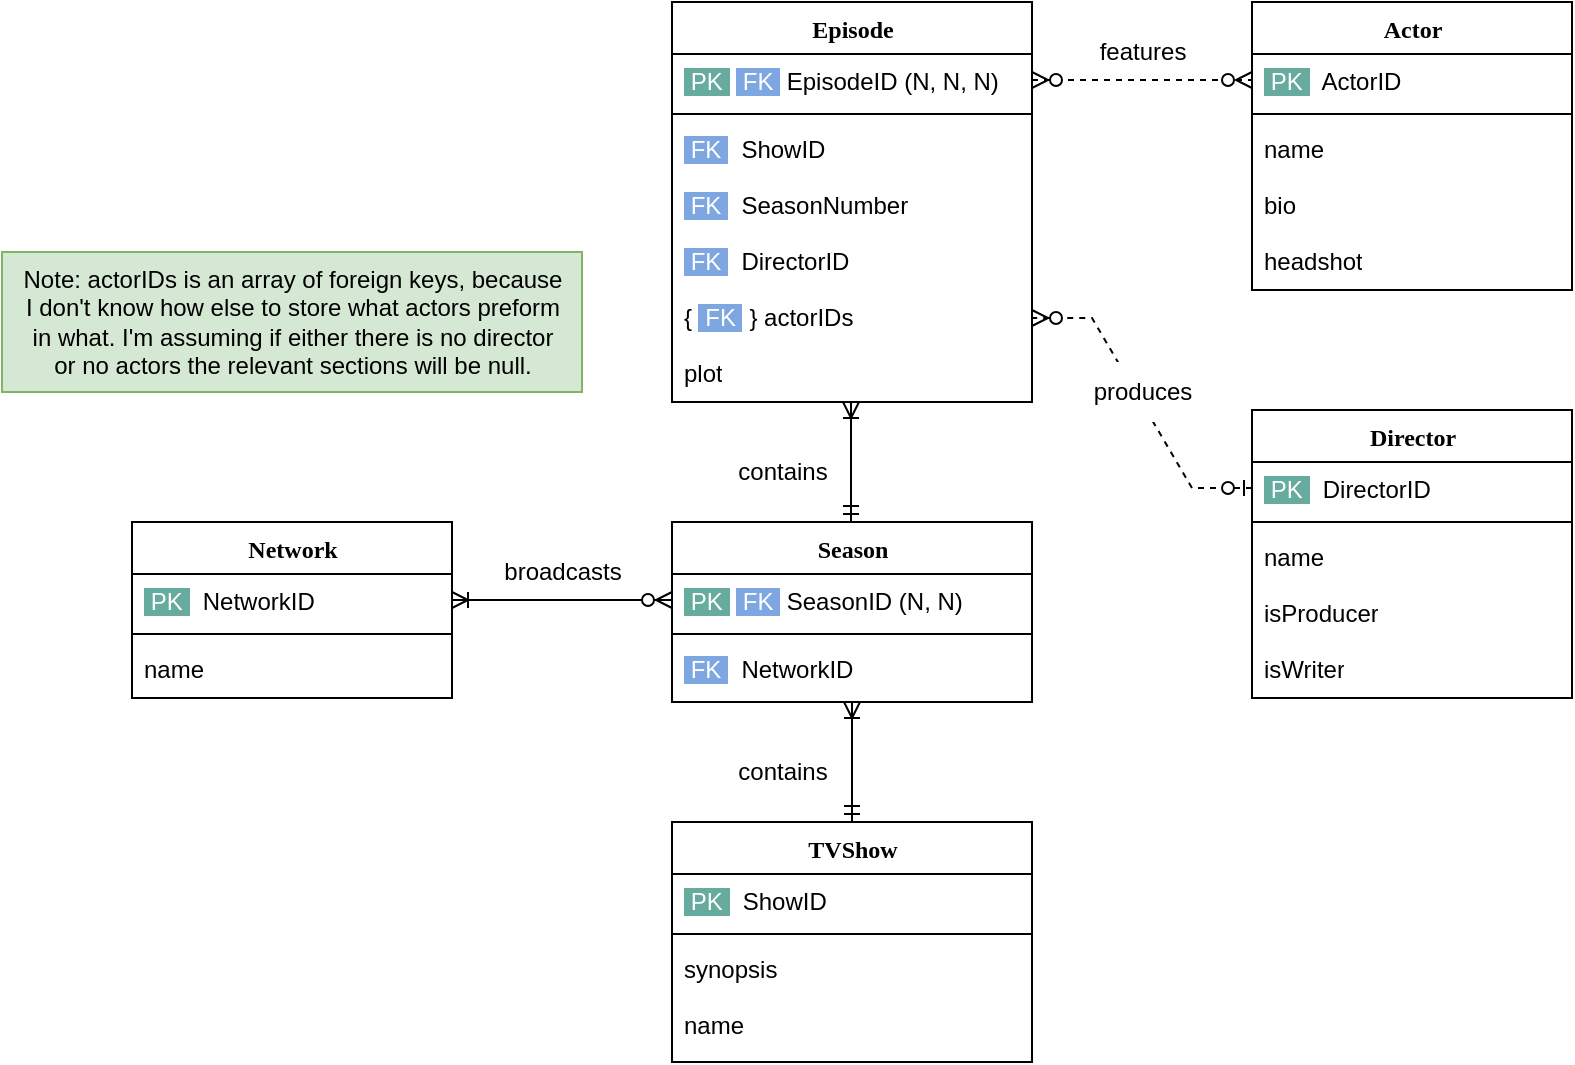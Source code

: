 <mxfile version="20.8.22" type="github">
  <diagram name="Page-1" id="9f46799a-70d6-7492-0946-bef42562c5a5">
    <mxGraphModel dx="953" dy="1414" grid="1" gridSize="10" guides="1" tooltips="1" connect="1" arrows="1" fold="1" page="1" pageScale="1" pageWidth="1100" pageHeight="850" background="none" math="0" shadow="0">
      <root>
        <mxCell id="0" />
        <mxCell id="1" parent="0" />
        <mxCell id="78961159f06e98e8-30" value="Season" style="swimlane;html=1;fontStyle=1;align=center;verticalAlign=top;childLayout=stackLayout;horizontal=1;startSize=26;horizontalStack=0;resizeParent=1;resizeLast=0;collapsible=1;marginBottom=0;swimlaneFillColor=#ffffff;rounded=0;shadow=0;comic=0;labelBackgroundColor=none;strokeWidth=1;fillColor=none;fontFamily=Verdana;fontSize=12" parent="1" vertex="1">
          <mxGeometry x="410" y="100" width="180" height="90" as="geometry" />
        </mxCell>
        <mxCell id="Vlh3JmPPSU1lP7K6o-YA-1" value="&lt;font style=&quot;border-color: var(--border-color); background-color: rgb(103, 171, 159);&quot; color=&quot;#ffffff&quot;&gt;&amp;nbsp;PK&amp;nbsp;&lt;/font&gt;&amp;nbsp;&lt;font style=&quot;background-color: rgb(126, 166, 224);&quot; color=&quot;#ffffff&quot;&gt; FK &lt;/font&gt;&amp;nbsp;SeasonID (N, N)" style="text;html=1;strokeColor=none;fillColor=none;align=left;verticalAlign=top;spacingLeft=4;spacingRight=4;whiteSpace=wrap;overflow=hidden;rotatable=0;points=[[0,0.5],[1,0.5]];portConstraint=eastwest;" parent="78961159f06e98e8-30" vertex="1">
          <mxGeometry y="26" width="180" height="26" as="geometry" />
        </mxCell>
        <mxCell id="78961159f06e98e8-38" value="" style="line;html=1;strokeWidth=1;fillColor=none;align=left;verticalAlign=middle;spacingTop=-1;spacingLeft=3;spacingRight=3;rotatable=0;labelPosition=right;points=[];portConstraint=eastwest;" parent="78961159f06e98e8-30" vertex="1">
          <mxGeometry y="52" width="180" height="8" as="geometry" />
        </mxCell>
        <mxCell id="Vlh3JmPPSU1lP7K6o-YA-3" value="&lt;font style=&quot;border-color: var(--border-color); background-color: rgb(126, 166, 224);&quot; color=&quot;#ffffff&quot;&gt;&amp;nbsp;FK &lt;/font&gt;&lt;font style=&quot;border-color: var(--border-color);&quot; color=&quot;#ffffff&quot;&gt;&amp;nbsp;&lt;/font&gt;&lt;font style=&quot;border-color: var(--border-color);&quot;&gt; Network&lt;/font&gt;&lt;font style=&quot;border-color: var(--border-color); background-color: rgb(255, 255, 255);&quot;&gt;ID&lt;/font&gt;" style="text;html=1;strokeColor=none;fillColor=none;align=left;verticalAlign=top;spacingLeft=4;spacingRight=4;whiteSpace=wrap;overflow=hidden;rotatable=0;points=[[0,0.5],[1,0.5]];portConstraint=eastwest;" parent="78961159f06e98e8-30" vertex="1">
          <mxGeometry y="60" width="180" height="28" as="geometry" />
        </mxCell>
        <mxCell id="Vlh3JmPPSU1lP7K6o-YA-6" value="Network" style="swimlane;html=1;fontStyle=1;align=center;verticalAlign=top;childLayout=stackLayout;horizontal=1;startSize=26;horizontalStack=0;resizeParent=1;resizeLast=0;collapsible=1;marginBottom=0;swimlaneFillColor=#ffffff;rounded=0;shadow=0;comic=0;labelBackgroundColor=none;strokeWidth=1;fillColor=none;fontFamily=Verdana;fontSize=12" parent="1" vertex="1">
          <mxGeometry x="140" y="100" width="160" height="88" as="geometry" />
        </mxCell>
        <mxCell id="Vlh3JmPPSU1lP7K6o-YA-7" value="&lt;font style=&quot;border-color: var(--border-color); background-color: rgb(103, 171, 159);&quot; color=&quot;#ffffff&quot;&gt;&amp;nbsp;PK&amp;nbsp;&lt;/font&gt;&amp;nbsp; NetworkID&amp;nbsp;" style="text;html=1;strokeColor=none;fillColor=none;align=left;verticalAlign=top;spacingLeft=4;spacingRight=4;whiteSpace=wrap;overflow=hidden;rotatable=0;points=[[0,0.5],[1,0.5]];portConstraint=eastwest;" parent="Vlh3JmPPSU1lP7K6o-YA-6" vertex="1">
          <mxGeometry y="26" width="160" height="26" as="geometry" />
        </mxCell>
        <mxCell id="Vlh3JmPPSU1lP7K6o-YA-8" value="" style="line;html=1;strokeWidth=1;fillColor=none;align=left;verticalAlign=middle;spacingTop=-1;spacingLeft=3;spacingRight=3;rotatable=0;labelPosition=right;points=[];portConstraint=eastwest;" parent="Vlh3JmPPSU1lP7K6o-YA-6" vertex="1">
          <mxGeometry y="52" width="160" height="8" as="geometry" />
        </mxCell>
        <mxCell id="Vlh3JmPPSU1lP7K6o-YA-10" value="&lt;font style=&quot;border-color: var(--border-color);&quot;&gt;name&lt;/font&gt;" style="text;html=1;strokeColor=none;fillColor=none;align=left;verticalAlign=top;spacingLeft=4;spacingRight=4;whiteSpace=wrap;overflow=hidden;rotatable=0;points=[[0,0.5],[1,0.5]];portConstraint=eastwest;" parent="Vlh3JmPPSU1lP7K6o-YA-6" vertex="1">
          <mxGeometry y="60" width="160" height="28" as="geometry" />
        </mxCell>
        <mxCell id="Vlh3JmPPSU1lP7K6o-YA-11" value="TVShow" style="swimlane;html=1;fontStyle=1;align=center;verticalAlign=top;childLayout=stackLayout;horizontal=1;startSize=26;horizontalStack=0;resizeParent=1;resizeLast=0;collapsible=1;marginBottom=0;swimlaneFillColor=#ffffff;rounded=0;shadow=0;comic=0;labelBackgroundColor=none;strokeWidth=1;fillColor=none;fontFamily=Verdana;fontSize=12" parent="1" vertex="1">
          <mxGeometry x="410" y="250" width="180" height="120" as="geometry" />
        </mxCell>
        <mxCell id="Vlh3JmPPSU1lP7K6o-YA-12" value="&lt;font style=&quot;border-color: var(--border-color); background-color: rgb(103, 171, 159);&quot; color=&quot;#ffffff&quot;&gt;&amp;nbsp;PK&amp;nbsp;&lt;/font&gt;&amp;nbsp; ShowID&amp;nbsp;" style="text;html=1;strokeColor=none;fillColor=none;align=left;verticalAlign=top;spacingLeft=4;spacingRight=4;whiteSpace=wrap;overflow=hidden;rotatable=0;points=[[0,0.5],[1,0.5]];portConstraint=eastwest;" parent="Vlh3JmPPSU1lP7K6o-YA-11" vertex="1">
          <mxGeometry y="26" width="180" height="26" as="geometry" />
        </mxCell>
        <mxCell id="Vlh3JmPPSU1lP7K6o-YA-13" value="" style="line;html=1;strokeWidth=1;fillColor=none;align=left;verticalAlign=middle;spacingTop=-1;spacingLeft=3;spacingRight=3;rotatable=0;labelPosition=right;points=[];portConstraint=eastwest;" parent="Vlh3JmPPSU1lP7K6o-YA-11" vertex="1">
          <mxGeometry y="52" width="180" height="8" as="geometry" />
        </mxCell>
        <mxCell id="Vlh3JmPPSU1lP7K6o-YA-15" value="synopsis" style="text;html=1;strokeColor=none;fillColor=none;align=left;verticalAlign=top;spacingLeft=4;spacingRight=4;whiteSpace=wrap;overflow=hidden;rotatable=0;points=[[0,0.5],[1,0.5]];portConstraint=eastwest;" parent="Vlh3JmPPSU1lP7K6o-YA-11" vertex="1">
          <mxGeometry y="60" width="180" height="28" as="geometry" />
        </mxCell>
        <mxCell id="Vlh3JmPPSU1lP7K6o-YA-16" value="name" style="text;html=1;strokeColor=none;fillColor=none;align=left;verticalAlign=top;spacingLeft=4;spacingRight=4;whiteSpace=wrap;overflow=hidden;rotatable=0;points=[[0,0.5],[1,0.5]];portConstraint=eastwest;" parent="Vlh3JmPPSU1lP7K6o-YA-11" vertex="1">
          <mxGeometry y="88" width="180" height="28" as="geometry" />
        </mxCell>
        <mxCell id="Vlh3JmPPSU1lP7K6o-YA-18" value="Episode" style="swimlane;html=1;fontStyle=1;align=center;verticalAlign=top;childLayout=stackLayout;horizontal=1;startSize=26;horizontalStack=0;resizeParent=1;resizeLast=0;collapsible=1;marginBottom=0;swimlaneFillColor=#ffffff;rounded=0;shadow=0;comic=0;labelBackgroundColor=none;strokeWidth=1;fillColor=none;fontFamily=Verdana;fontSize=12" parent="1" vertex="1">
          <mxGeometry x="410" y="-160" width="180" height="200" as="geometry" />
        </mxCell>
        <mxCell id="Vlh3JmPPSU1lP7K6o-YA-42" value="&lt;font style=&quot;border-color: var(--border-color); background-color: rgb(103, 171, 159);&quot; color=&quot;#ffffff&quot;&gt;&amp;nbsp;PK&amp;nbsp;&lt;/font&gt;&amp;nbsp;&lt;font style=&quot;background-color: rgb(126, 166, 224);&quot; color=&quot;#ffffff&quot;&gt; FK &lt;/font&gt;&amp;nbsp;EpisodeID (N, N, N)" style="text;html=1;strokeColor=none;fillColor=none;align=left;verticalAlign=top;spacingLeft=4;spacingRight=4;whiteSpace=wrap;overflow=hidden;rotatable=0;points=[[0,0.5],[1,0.5]];portConstraint=eastwest;" parent="Vlh3JmPPSU1lP7K6o-YA-18" vertex="1">
          <mxGeometry y="26" width="180" height="26" as="geometry" />
        </mxCell>
        <mxCell id="Vlh3JmPPSU1lP7K6o-YA-20" value="" style="line;html=1;strokeWidth=1;fillColor=none;align=left;verticalAlign=middle;spacingTop=-1;spacingLeft=3;spacingRight=3;rotatable=0;labelPosition=right;points=[];portConstraint=eastwest;" parent="Vlh3JmPPSU1lP7K6o-YA-18" vertex="1">
          <mxGeometry y="52" width="180" height="8" as="geometry" />
        </mxCell>
        <mxCell id="Vlh3JmPPSU1lP7K6o-YA-21" value="&lt;font style=&quot;border-color: var(--border-color); background-color: rgb(126, 166, 224);&quot; color=&quot;#ffffff&quot;&gt;&amp;nbsp;FK &lt;/font&gt;&lt;font style=&quot;border-color: var(--border-color);&quot; color=&quot;#ffffff&quot;&gt;&amp;nbsp;&amp;nbsp;&lt;/font&gt;&lt;font style=&quot;border-color: var(--border-color); background-color: rgb(255, 255, 255);&quot;&gt;ShowID&lt;/font&gt;" style="text;html=1;strokeColor=none;fillColor=none;align=left;verticalAlign=top;spacingLeft=4;spacingRight=4;whiteSpace=wrap;overflow=hidden;rotatable=0;points=[[0,0.5],[1,0.5]];portConstraint=eastwest;" parent="Vlh3JmPPSU1lP7K6o-YA-18" vertex="1">
          <mxGeometry y="60" width="180" height="28" as="geometry" />
        </mxCell>
        <mxCell id="Vlh3JmPPSU1lP7K6o-YA-22" value="&lt;font style=&quot;border-color: var(--border-color); background-color: rgb(126, 166, 224);&quot; color=&quot;#ffffff&quot;&gt;&amp;nbsp;FK &lt;/font&gt;&lt;font style=&quot;border-color: var(--border-color);&quot; color=&quot;#ffffff&quot;&gt;&amp;nbsp;&lt;/font&gt;&lt;font style=&quot;border-color: var(--border-color);&quot;&gt;&amp;nbsp;SeasonNumber&lt;/font&gt;" style="text;html=1;strokeColor=none;fillColor=none;align=left;verticalAlign=top;spacingLeft=4;spacingRight=4;whiteSpace=wrap;overflow=hidden;rotatable=0;points=[[0,0.5],[1,0.5]];portConstraint=eastwest;" parent="Vlh3JmPPSU1lP7K6o-YA-18" vertex="1">
          <mxGeometry y="88" width="180" height="28" as="geometry" />
        </mxCell>
        <mxCell id="Vlh3JmPPSU1lP7K6o-YA-32" value="&lt;font style=&quot;border-color: var(--border-color); background-color: rgb(126, 166, 224);&quot; color=&quot;#ffffff&quot;&gt;&amp;nbsp;FK &lt;/font&gt;&lt;font style=&quot;border-color: var(--border-color);&quot; color=&quot;#ffffff&quot;&gt;&amp;nbsp;&lt;/font&gt;&lt;font style=&quot;border-color: var(--border-color);&quot;&gt;&amp;nbsp;DirectorID&lt;/font&gt;" style="text;html=1;strokeColor=none;fillColor=none;align=left;verticalAlign=top;spacingLeft=4;spacingRight=4;whiteSpace=wrap;overflow=hidden;rotatable=0;points=[[0,0.5],[1,0.5]];portConstraint=eastwest;" parent="Vlh3JmPPSU1lP7K6o-YA-18" vertex="1">
          <mxGeometry y="116" width="180" height="28" as="geometry" />
        </mxCell>
        <mxCell id="Vlh3JmPPSU1lP7K6o-YA-33" value="&lt;font style=&quot;border-color: var(--border-color); background-color: rgb(255, 255, 255);&quot;&gt;{ &lt;/font&gt;&lt;font style=&quot;border-color: var(--border-color); background-color: rgb(126, 166, 224);&quot; color=&quot;#ffffff&quot;&gt;&amp;nbsp;FK &lt;/font&gt;&lt;font style=&quot;border-color: var(--border-color);&quot;&gt;&amp;nbsp;} actorIDs&lt;/font&gt;" style="text;html=1;strokeColor=none;fillColor=none;align=left;verticalAlign=top;spacingLeft=4;spacingRight=4;whiteSpace=wrap;overflow=hidden;rotatable=0;points=[[0,0.5],[1,0.5]];portConstraint=eastwest;" parent="Vlh3JmPPSU1lP7K6o-YA-18" vertex="1">
          <mxGeometry y="144" width="180" height="28" as="geometry" />
        </mxCell>
        <mxCell id="Vlh3JmPPSU1lP7K6o-YA-23" value="plot" style="text;html=1;strokeColor=none;fillColor=none;align=left;verticalAlign=top;spacingLeft=4;spacingRight=4;whiteSpace=wrap;overflow=hidden;rotatable=0;points=[[0,0.5],[1,0.5]];portConstraint=eastwest;" parent="Vlh3JmPPSU1lP7K6o-YA-18" vertex="1">
          <mxGeometry y="172" width="180" height="28" as="geometry" />
        </mxCell>
        <mxCell id="Vlh3JmPPSU1lP7K6o-YA-24" value="Actor" style="swimlane;html=1;fontStyle=1;align=center;verticalAlign=top;childLayout=stackLayout;horizontal=1;startSize=26;horizontalStack=0;resizeParent=1;resizeLast=0;collapsible=1;marginBottom=0;swimlaneFillColor=#ffffff;rounded=0;shadow=0;comic=0;labelBackgroundColor=none;strokeWidth=1;fillColor=none;fontFamily=Verdana;fontSize=12" parent="1" vertex="1">
          <mxGeometry x="700" y="-160" width="160" height="144" as="geometry" />
        </mxCell>
        <mxCell id="Vlh3JmPPSU1lP7K6o-YA-25" value="&lt;font style=&quot;border-color: var(--border-color); background-color: rgb(103, 171, 159);&quot; color=&quot;#ffffff&quot;&gt;&amp;nbsp;PK&amp;nbsp;&lt;/font&gt;&amp;nbsp; ActorID&amp;nbsp;" style="text;html=1;strokeColor=none;fillColor=none;align=left;verticalAlign=top;spacingLeft=4;spacingRight=4;whiteSpace=wrap;overflow=hidden;rotatable=0;points=[[0,0.5],[1,0.5]];portConstraint=eastwest;" parent="Vlh3JmPPSU1lP7K6o-YA-24" vertex="1">
          <mxGeometry y="26" width="160" height="26" as="geometry" />
        </mxCell>
        <mxCell id="Vlh3JmPPSU1lP7K6o-YA-26" value="" style="line;html=1;strokeWidth=1;fillColor=none;align=left;verticalAlign=middle;spacingTop=-1;spacingLeft=3;spacingRight=3;rotatable=0;labelPosition=right;points=[];portConstraint=eastwest;" parent="Vlh3JmPPSU1lP7K6o-YA-24" vertex="1">
          <mxGeometry y="52" width="160" height="8" as="geometry" />
        </mxCell>
        <mxCell id="Vlh3JmPPSU1lP7K6o-YA-29" value="name" style="text;html=1;strokeColor=none;fillColor=none;align=left;verticalAlign=top;spacingLeft=4;spacingRight=4;whiteSpace=wrap;overflow=hidden;rotatable=0;points=[[0,0.5],[1,0.5]];portConstraint=eastwest;" parent="Vlh3JmPPSU1lP7K6o-YA-24" vertex="1">
          <mxGeometry y="60" width="160" height="28" as="geometry" />
        </mxCell>
        <mxCell id="Vlh3JmPPSU1lP7K6o-YA-30" value="bio" style="text;html=1;strokeColor=none;fillColor=none;align=left;verticalAlign=top;spacingLeft=4;spacingRight=4;whiteSpace=wrap;overflow=hidden;rotatable=0;points=[[0,0.5],[1,0.5]];portConstraint=eastwest;" parent="Vlh3JmPPSU1lP7K6o-YA-24" vertex="1">
          <mxGeometry y="88" width="160" height="28" as="geometry" />
        </mxCell>
        <mxCell id="Vlh3JmPPSU1lP7K6o-YA-31" value="headshot" style="text;html=1;strokeColor=none;fillColor=none;align=left;verticalAlign=top;spacingLeft=4;spacingRight=4;whiteSpace=wrap;overflow=hidden;rotatable=0;points=[[0,0.5],[1,0.5]];portConstraint=eastwest;" parent="Vlh3JmPPSU1lP7K6o-YA-24" vertex="1">
          <mxGeometry y="116" width="160" height="28" as="geometry" />
        </mxCell>
        <mxCell id="Vlh3JmPPSU1lP7K6o-YA-34" value="Director" style="swimlane;html=1;fontStyle=1;align=center;verticalAlign=top;childLayout=stackLayout;horizontal=1;startSize=26;horizontalStack=0;resizeParent=1;resizeLast=0;collapsible=1;marginBottom=0;swimlaneFillColor=#ffffff;rounded=0;shadow=0;comic=0;labelBackgroundColor=none;strokeWidth=1;fillColor=none;fontFamily=Verdana;fontSize=12" parent="1" vertex="1">
          <mxGeometry x="700" y="44" width="160" height="144" as="geometry" />
        </mxCell>
        <mxCell id="Vlh3JmPPSU1lP7K6o-YA-35" value="&lt;font style=&quot;border-color: var(--border-color); background-color: rgb(103, 171, 159);&quot; color=&quot;#ffffff&quot;&gt;&amp;nbsp;PK&amp;nbsp;&lt;/font&gt;&amp;nbsp; DirectorID&amp;nbsp;" style="text;html=1;strokeColor=none;fillColor=none;align=left;verticalAlign=top;spacingLeft=4;spacingRight=4;whiteSpace=wrap;overflow=hidden;rotatable=0;points=[[0,0.5],[1,0.5]];portConstraint=eastwest;" parent="Vlh3JmPPSU1lP7K6o-YA-34" vertex="1">
          <mxGeometry y="26" width="160" height="26" as="geometry" />
        </mxCell>
        <mxCell id="Vlh3JmPPSU1lP7K6o-YA-36" value="" style="line;html=1;strokeWidth=1;fillColor=none;align=left;verticalAlign=middle;spacingTop=-1;spacingLeft=3;spacingRight=3;rotatable=0;labelPosition=right;points=[];portConstraint=eastwest;" parent="Vlh3JmPPSU1lP7K6o-YA-34" vertex="1">
          <mxGeometry y="52" width="160" height="8" as="geometry" />
        </mxCell>
        <mxCell id="Vlh3JmPPSU1lP7K6o-YA-37" value="name" style="text;html=1;strokeColor=none;fillColor=none;align=left;verticalAlign=top;spacingLeft=4;spacingRight=4;whiteSpace=wrap;overflow=hidden;rotatable=0;points=[[0,0.5],[1,0.5]];portConstraint=eastwest;" parent="Vlh3JmPPSU1lP7K6o-YA-34" vertex="1">
          <mxGeometry y="60" width="160" height="28" as="geometry" />
        </mxCell>
        <mxCell id="Vlh3JmPPSU1lP7K6o-YA-38" value="isProducer" style="text;html=1;strokeColor=none;fillColor=none;align=left;verticalAlign=top;spacingLeft=4;spacingRight=4;whiteSpace=wrap;overflow=hidden;rotatable=0;points=[[0,0.5],[1,0.5]];portConstraint=eastwest;" parent="Vlh3JmPPSU1lP7K6o-YA-34" vertex="1">
          <mxGeometry y="88" width="160" height="28" as="geometry" />
        </mxCell>
        <mxCell id="Vlh3JmPPSU1lP7K6o-YA-39" value="isWriter" style="text;html=1;strokeColor=none;fillColor=none;align=left;verticalAlign=top;spacingLeft=4;spacingRight=4;whiteSpace=wrap;overflow=hidden;rotatable=0;points=[[0,0.5],[1,0.5]];portConstraint=eastwest;" parent="Vlh3JmPPSU1lP7K6o-YA-34" vertex="1">
          <mxGeometry y="116" width="160" height="28" as="geometry" />
        </mxCell>
        <mxCell id="Vlh3JmPPSU1lP7K6o-YA-40" value="Note: actorIDs is an array of foreign keys, because&lt;br&gt;I&amp;nbsp;don&#39;t know how else to store what actors preform&lt;br&gt;in what. I&#39;m assuming if either there is no director&lt;br&gt;or no actors the relevant sections will be null." style="text;html=1;align=center;verticalAlign=middle;resizable=0;points=[];autosize=1;fillColor=#d5e8d4;strokeColor=#82b366;" parent="1" vertex="1">
          <mxGeometry x="75" y="-35" width="290" height="70" as="geometry" />
        </mxCell>
        <mxCell id="Vlh3JmPPSU1lP7K6o-YA-43" value="" style="fontSize=12;html=1;endArrow=ERoneToMany;startArrow=ERmandOne;rounded=0;fontColor=#FFFFFF;entryX=0.5;entryY=1;entryDx=0;entryDy=0;exitX=0.5;exitY=0;exitDx=0;exitDy=0;" parent="1" source="Vlh3JmPPSU1lP7K6o-YA-11" target="78961159f06e98e8-30" edge="1">
          <mxGeometry width="100" height="100" relative="1" as="geometry">
            <mxPoint x="550" y="220" as="sourcePoint" />
            <mxPoint x="430" y="210" as="targetPoint" />
          </mxGeometry>
        </mxCell>
        <mxCell id="Vlh3JmPPSU1lP7K6o-YA-44" value="" style="fontSize=12;html=1;endArrow=ERoneToMany;startArrow=ERmandOne;rounded=0;fontColor=#FFFFFF;entryX=0.5;entryY=1;entryDx=0;entryDy=0;exitX=0.5;exitY=0;exitDx=0;exitDy=0;" parent="1" edge="1">
          <mxGeometry width="100" height="100" relative="1" as="geometry">
            <mxPoint x="499.5" y="100" as="sourcePoint" />
            <mxPoint x="499.5" y="40" as="targetPoint" />
          </mxGeometry>
        </mxCell>
        <mxCell id="Vlh3JmPPSU1lP7K6o-YA-46" value="" style="edgeStyle=entityRelationEdgeStyle;fontSize=12;html=1;endArrow=ERoneToMany;startArrow=ERzeroToMany;rounded=0;fontColor=#FFFFFF;entryX=1;entryY=0.5;entryDx=0;entryDy=0;exitX=0;exitY=0.5;exitDx=0;exitDy=0;" parent="1" source="Vlh3JmPPSU1lP7K6o-YA-1" target="Vlh3JmPPSU1lP7K6o-YA-7" edge="1">
          <mxGeometry width="100" height="100" relative="1" as="geometry">
            <mxPoint x="200" y="350" as="sourcePoint" />
            <mxPoint x="300" y="250" as="targetPoint" />
          </mxGeometry>
        </mxCell>
        <mxCell id="Vlh3JmPPSU1lP7K6o-YA-48" value="" style="edgeStyle=entityRelationEdgeStyle;fontSize=12;html=1;endArrow=ERzeroToMany;endFill=1;startArrow=ERzeroToMany;rounded=0;fontColor=#FFFFFF;exitX=1;exitY=0.5;exitDx=0;exitDy=0;entryX=0;entryY=0.5;entryDx=0;entryDy=0;dashed=1;" parent="1" source="Vlh3JmPPSU1lP7K6o-YA-42" target="Vlh3JmPPSU1lP7K6o-YA-25" edge="1">
          <mxGeometry width="100" height="100" relative="1" as="geometry">
            <mxPoint x="500" y="120" as="sourcePoint" />
            <mxPoint x="600" y="20" as="targetPoint" />
          </mxGeometry>
        </mxCell>
        <mxCell id="Vlh3JmPPSU1lP7K6o-YA-49" value="" style="edgeStyle=entityRelationEdgeStyle;fontSize=12;html=1;endArrow=ERzeroToMany;startArrow=ERzeroToOne;rounded=0;dashed=1;fontColor=#FFFFFF;exitX=0;exitY=0.5;exitDx=0;exitDy=0;entryX=1;entryY=0.5;entryDx=0;entryDy=0;" parent="1" source="Vlh3JmPPSU1lP7K6o-YA-35" target="Vlh3JmPPSU1lP7K6o-YA-33" edge="1">
          <mxGeometry width="100" height="100" relative="1" as="geometry">
            <mxPoint x="560" y="150" as="sourcePoint" />
            <mxPoint x="640" y="80" as="targetPoint" />
          </mxGeometry>
        </mxCell>
        <mxCell id="Vlh3JmPPSU1lP7K6o-YA-50" value="&lt;font color=&quot;#000000&quot;&gt;&lt;span style=&quot;caret-color: rgb(0, 0, 0);&quot;&gt;broadcasts&lt;/span&gt;&lt;/font&gt;" style="text;html=1;align=center;verticalAlign=middle;resizable=0;points=[];autosize=1;strokeColor=none;fillColor=none;fontColor=#FFFFFF;" parent="1" vertex="1">
          <mxGeometry x="315" y="110" width="80" height="30" as="geometry" />
        </mxCell>
        <mxCell id="Vlh3JmPPSU1lP7K6o-YA-51" value="&lt;font color=&quot;#000000&quot;&gt;&lt;span style=&quot;caret-color: rgb(0, 0, 0);&quot;&gt;contains&lt;/span&gt;&lt;/font&gt;" style="text;html=1;align=center;verticalAlign=middle;resizable=0;points=[];autosize=1;strokeColor=none;fillColor=none;fontColor=#FFFFFF;" parent="1" vertex="1">
          <mxGeometry x="430" y="60" width="70" height="30" as="geometry" />
        </mxCell>
        <mxCell id="Vlh3JmPPSU1lP7K6o-YA-52" value="&lt;font color=&quot;#000000&quot;&gt;&lt;span style=&quot;caret-color: rgb(0, 0, 0);&quot;&gt;contains&lt;/span&gt;&lt;/font&gt;" style="text;html=1;align=center;verticalAlign=middle;resizable=0;points=[];autosize=1;strokeColor=none;fillColor=none;fontColor=#FFFFFF;" parent="1" vertex="1">
          <mxGeometry x="430" y="210" width="70" height="30" as="geometry" />
        </mxCell>
        <mxCell id="Vlh3JmPPSU1lP7K6o-YA-53" value="features" style="text;html=1;align=center;verticalAlign=middle;resizable=0;points=[];autosize=1;strokeColor=none;fillColor=none;fontColor=#000000;" parent="1" vertex="1">
          <mxGeometry x="610" y="-150" width="70" height="30" as="geometry" />
        </mxCell>
        <mxCell id="Vlh3JmPPSU1lP7K6o-YA-54" value="produces" style="text;html=1;align=center;verticalAlign=middle;resizable=0;points=[];autosize=1;fillColor=default;" parent="1" vertex="1">
          <mxGeometry x="610" y="20" width="70" height="30" as="geometry" />
        </mxCell>
      </root>
    </mxGraphModel>
  </diagram>
</mxfile>
